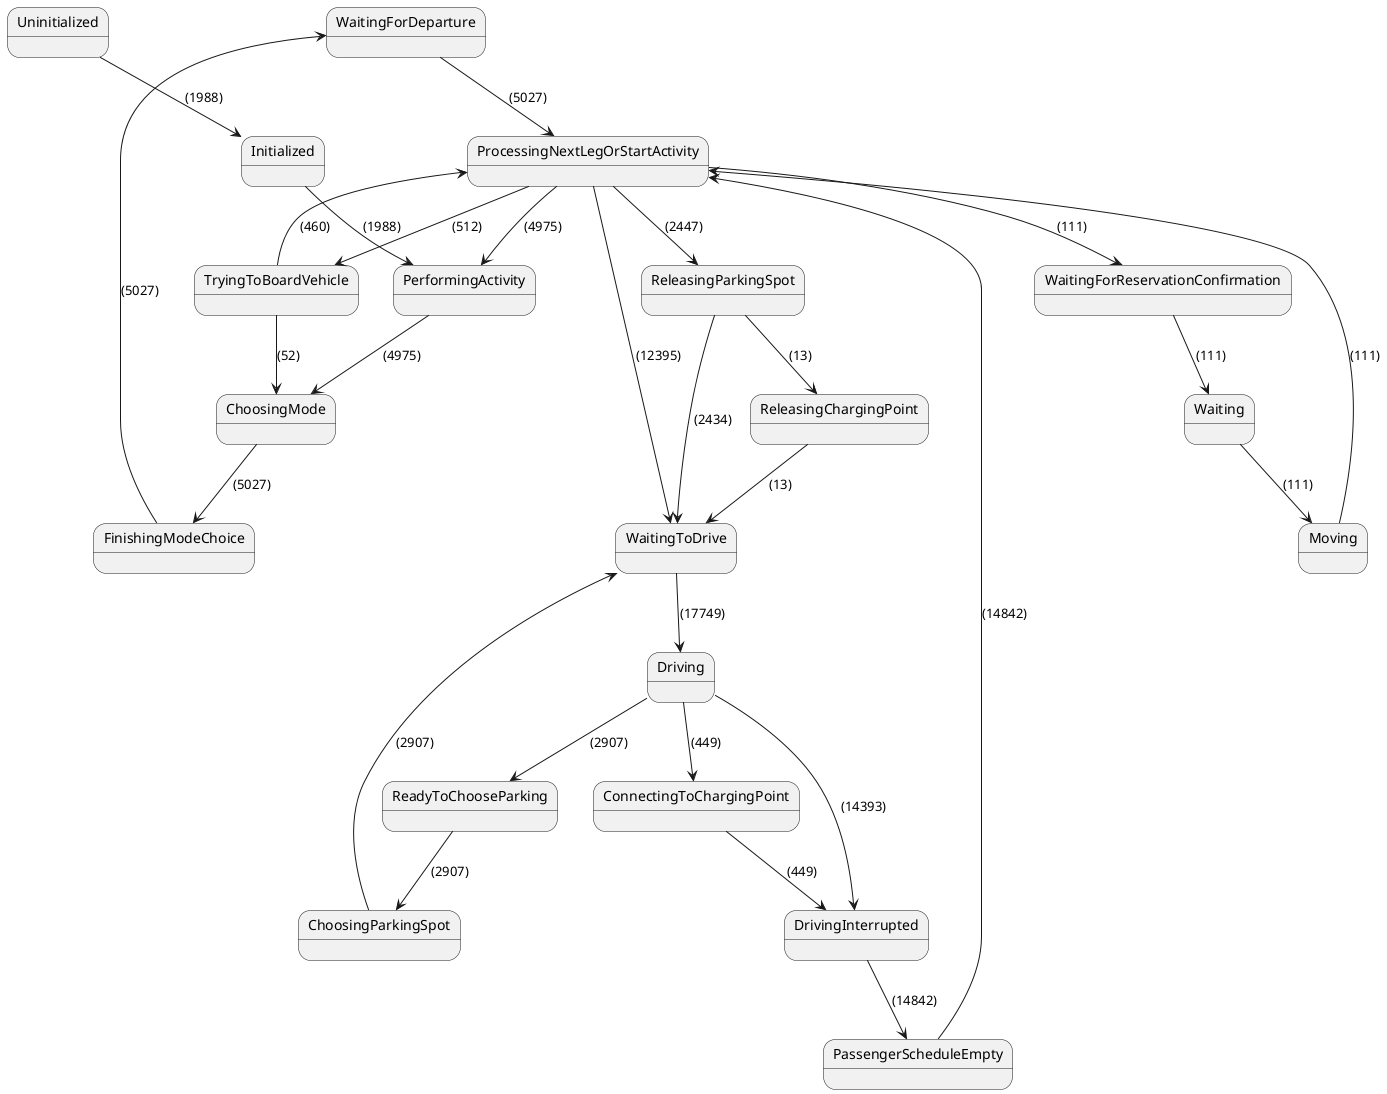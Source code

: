 @startuml
state "WaitingForDeparture" as WaitingForDeparture
state "ProcessingNextLegOrStartActivity" as ProcessingNextLegOrStartActivity
state "Uninitialized" as Uninitialized
state "PerformingActivity" as PerformingActivity
state "ChoosingMode" as ChoosingMode
state "WaitingToDrive" as WaitingToDrive
state "ReleasingParkingSpot" as ReleasingParkingSpot
state "ReadyToChooseParking" as ReadyToChooseParking
state "TryingToBoardVehicle" as TryingToBoardVehicle
state "Waiting" as Waiting
state "ConnectingToChargingPoint" as ConnectingToChargingPoint
state "DrivingInterrupted" as DrivingInterrupted
state "Initialized" as Initialized
state "WaitingForReservationConfirmation" as WaitingForReservationConfirmation
state "FinishingModeChoice" as FinishingModeChoice
state "ReleasingChargingPoint" as ReleasingChargingPoint
state "PassengerScheduleEmpty" as PassengerScheduleEmpty
state "Moving" as Moving
state "Driving" as Driving
state "ChoosingParkingSpot" as ChoosingParkingSpot
ProcessingNextLegOrStartActivity --> WaitingForReservationConfirmation: (111)
Waiting --> Moving: (111)
ReadyToChooseParking --> ChoosingParkingSpot: (2907)
Driving --> DrivingInterrupted: (14393)
ReleasingParkingSpot --> ReleasingChargingPoint: (13)
ProcessingNextLegOrStartActivity --> TryingToBoardVehicle: (512)
PerformingActivity --> ChoosingMode: (4975)
ReleasingParkingSpot --> WaitingToDrive: (2434)
Moving --> ProcessingNextLegOrStartActivity: (111)
Driving --> ConnectingToChargingPoint: (449)
ProcessingNextLegOrStartActivity --> WaitingToDrive: (12395)
FinishingModeChoice --> WaitingForDeparture: (5027)
Driving --> ReadyToChooseParking: (2907)
WaitingForDeparture --> ProcessingNextLegOrStartActivity: (5027)
Initialized --> PerformingActivity: (1988)
ChoosingMode --> FinishingModeChoice: (5027)
ConnectingToChargingPoint --> DrivingInterrupted: (449)
ReleasingChargingPoint --> WaitingToDrive: (13)
ProcessingNextLegOrStartActivity --> PerformingActivity: (4975)
TryingToBoardVehicle --> ProcessingNextLegOrStartActivity: (460)
WaitingForReservationConfirmation --> Waiting: (111)
DrivingInterrupted --> PassengerScheduleEmpty: (14842)
ChoosingParkingSpot --> WaitingToDrive: (2907)
TryingToBoardVehicle --> ChoosingMode: (52)
PassengerScheduleEmpty --> ProcessingNextLegOrStartActivity: (14842)
Uninitialized --> Initialized: (1988)
WaitingToDrive --> Driving: (17749)
ProcessingNextLegOrStartActivity --> ReleasingParkingSpot: (2447)
@enduml
